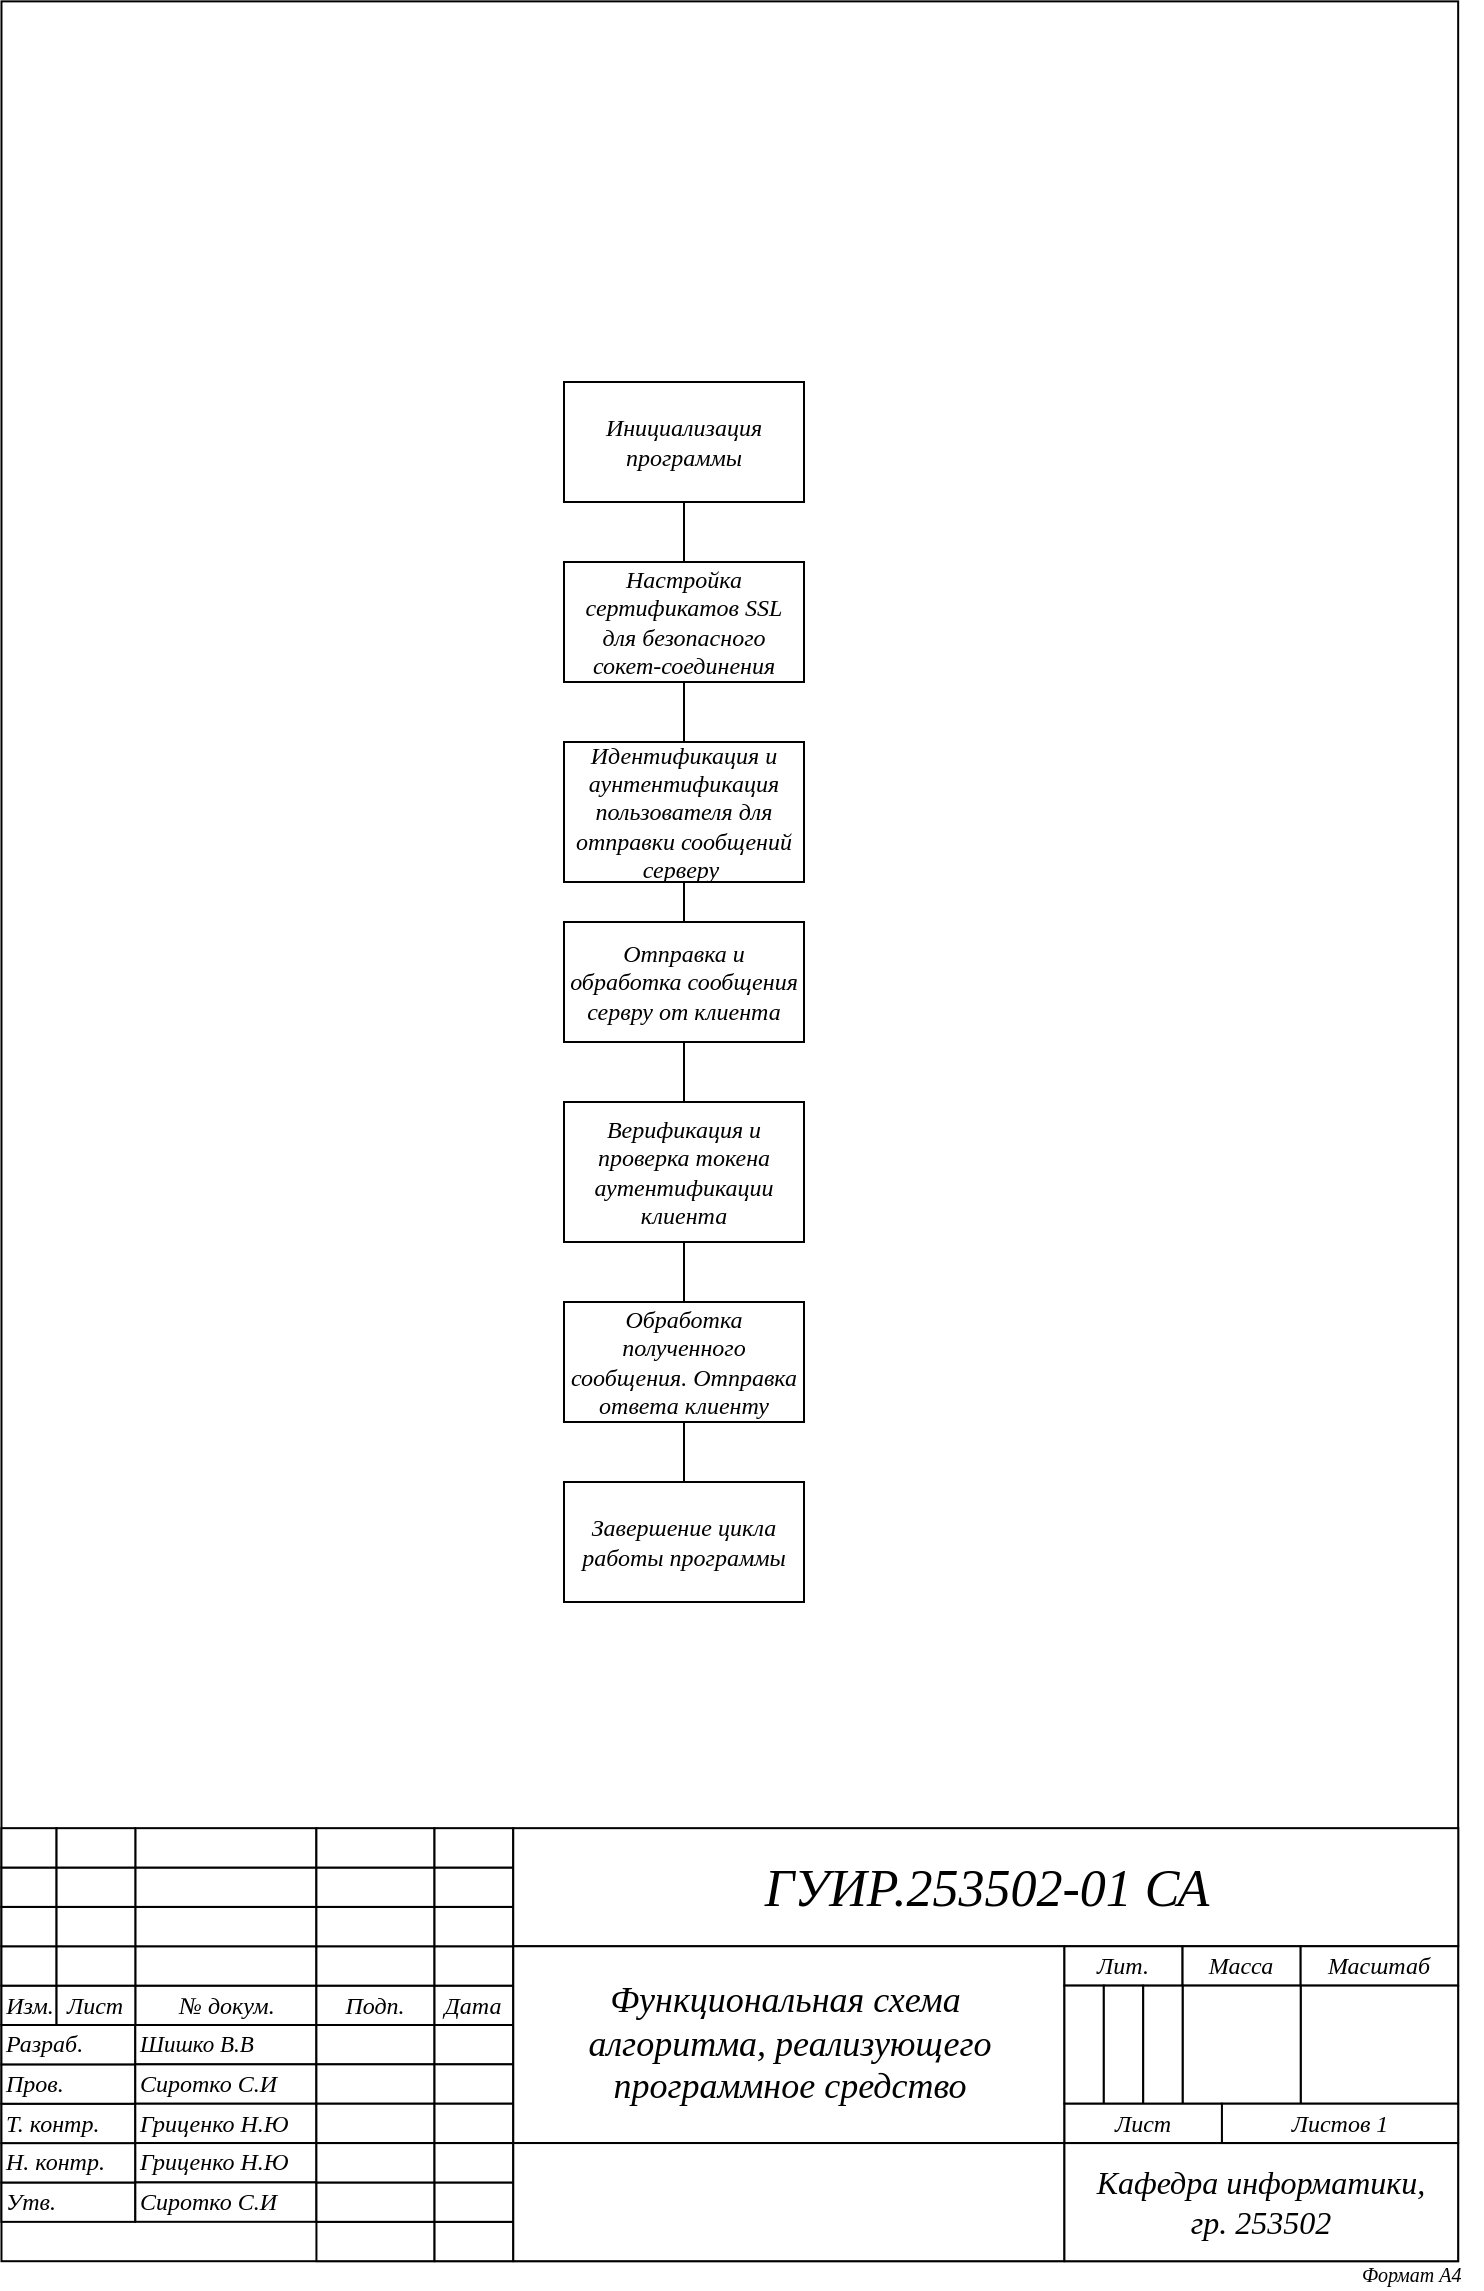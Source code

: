 <mxfile version="27.0.2" pages="2">
  <diagram name="Функциональная схема" id="aAWpBZM7LtzTCQ4hbJxO">
    <mxGraphModel dx="1158" dy="696" grid="1" gridSize="10" guides="1" tooltips="1" connect="1" arrows="1" fold="1" page="1" pageScale="1" pageWidth="827" pageHeight="1169" math="0" shadow="0">
      <root>
        <mxCell id="0" />
        <mxCell id="1" parent="0" />
        <mxCell id="QeNnaceMox0l2_mvA5aI-4" value="" style="rounded=0;whiteSpace=wrap;html=1;fillColor=none;fontFamily=GOST type B;fontStyle=2" parent="1" vertex="1">
          <mxGeometry x="78.74" y="19.685" width="728.345" height="1129.919" as="geometry" />
        </mxCell>
        <mxCell id="QeNnaceMox0l2_mvA5aI-53" value="" style="group;strokeWidth=2;fontFamily=GOST type B;fontStyle=2" parent="1" vertex="1" connectable="0">
          <mxGeometry x="78.72" y="933.08" width="740" height="216.525" as="geometry" />
        </mxCell>
        <mxCell id="QeNnaceMox0l2_mvA5aI-54" value="Утв." style="rounded=0;whiteSpace=wrap;html=1;fontFamily=GOST type B;fontStyle=2;align=left;" parent="QeNnaceMox0l2_mvA5aI-53" vertex="1">
          <mxGeometry y="177.17" width="66.929" height="19.685" as="geometry" />
        </mxCell>
        <mxCell id="QeNnaceMox0l2_mvA5aI-55" value="Н. контр." style="rounded=0;whiteSpace=wrap;html=1;fontFamily=GOST type B;fontStyle=2;align=left;" parent="QeNnaceMox0l2_mvA5aI-53" vertex="1">
          <mxGeometry x="0.02" y="157.48" width="66.929" height="19.685" as="geometry" />
        </mxCell>
        <mxCell id="QeNnaceMox0l2_mvA5aI-56" value="Т. контр." style="rounded=0;whiteSpace=wrap;html=1;fontFamily=GOST type B;fontStyle=2;align=left;" parent="QeNnaceMox0l2_mvA5aI-53" vertex="1">
          <mxGeometry y="137.78" width="66.929" height="19.685" as="geometry" />
        </mxCell>
        <mxCell id="QeNnaceMox0l2_mvA5aI-57" value="Пров." style="rounded=0;whiteSpace=wrap;html=1;fontFamily=GOST type B;fontStyle=2;align=left;" parent="QeNnaceMox0l2_mvA5aI-53" vertex="1">
          <mxGeometry y="118.1" width="66.929" height="19.685" as="geometry" />
        </mxCell>
        <mxCell id="QeNnaceMox0l2_mvA5aI-58" value="Разраб." style="rounded=0;whiteSpace=wrap;html=1;fontFamily=GOST type B;fontStyle=2;align=left;" parent="QeNnaceMox0l2_mvA5aI-53" vertex="1">
          <mxGeometry y="98.42" width="66.929" height="19.685" as="geometry" />
        </mxCell>
        <mxCell id="QeNnaceMox0l2_mvA5aI-59" value="&lt;font style=&quot;font-size: 11.5px;&quot;&gt;Шишко В.В&lt;/font&gt;" style="rounded=0;whiteSpace=wrap;html=1;fontFamily=GOST type B;fontStyle=2;align=left;" parent="QeNnaceMox0l2_mvA5aI-53" vertex="1">
          <mxGeometry x="66.93" y="98.41" width="90.551" height="19.685" as="geometry" />
        </mxCell>
        <mxCell id="QeNnaceMox0l2_mvA5aI-60" value="Сиротко C.И" style="rounded=0;whiteSpace=wrap;html=1;fontFamily=GOST type B;fontStyle=2;align=left;" parent="QeNnaceMox0l2_mvA5aI-53" vertex="1">
          <mxGeometry x="66.93" y="118.09" width="90.551" height="19.685" as="geometry" />
        </mxCell>
        <mxCell id="QeNnaceMox0l2_mvA5aI-61" value="Гриценко Н.Ю" style="rounded=0;whiteSpace=wrap;html=1;fontFamily=GOST type B;fontStyle=2;align=left;" parent="QeNnaceMox0l2_mvA5aI-53" vertex="1">
          <mxGeometry x="66.93" y="137.79" width="90.551" height="19.685" as="geometry" />
        </mxCell>
        <mxCell id="QeNnaceMox0l2_mvA5aI-62" value="&lt;font style=&quot;font-size: 12px;&quot;&gt;Гриценко Н.Ю&lt;/font&gt;" style="rounded=0;whiteSpace=wrap;html=1;fontSize=10;fontFamily=GOST type B;fontStyle=2;align=left;" parent="QeNnaceMox0l2_mvA5aI-53" vertex="1">
          <mxGeometry x="66.95" y="157.45" width="90.551" height="19.685" as="geometry" />
        </mxCell>
        <mxCell id="QeNnaceMox0l2_mvA5aI-63" value="Сиротко C.И" style="rounded=0;whiteSpace=wrap;html=1;fontFamily=GOST type B;fontStyle=2;align=left;" parent="QeNnaceMox0l2_mvA5aI-53" vertex="1">
          <mxGeometry x="66.95" y="177.14" width="90.551" height="19.685" as="geometry" />
        </mxCell>
        <mxCell id="QeNnaceMox0l2_mvA5aI-64" value="" style="rounded=0;whiteSpace=wrap;html=1;fontFamily=GOST type B;fontStyle=2;align=left;" parent="QeNnaceMox0l2_mvA5aI-53" vertex="1">
          <mxGeometry x="157.5" y="196.82" width="59.055" height="19.685" as="geometry" />
        </mxCell>
        <mxCell id="QeNnaceMox0l2_mvA5aI-65" value="" style="rounded=0;whiteSpace=wrap;html=1;fontFamily=GOST type B;fontStyle=2;align=left;" parent="QeNnaceMox0l2_mvA5aI-53" vertex="1">
          <mxGeometry x="157.48" y="98.41" width="59.055" height="19.685" as="geometry" />
        </mxCell>
        <mxCell id="QeNnaceMox0l2_mvA5aI-66" value="" style="rounded=0;whiteSpace=wrap;html=1;fontFamily=GOST type B;fontStyle=2;align=left;" parent="QeNnaceMox0l2_mvA5aI-53" vertex="1">
          <mxGeometry x="157.48" y="118.09" width="59.055" height="19.685" as="geometry" />
        </mxCell>
        <mxCell id="QeNnaceMox0l2_mvA5aI-67" value="" style="rounded=0;whiteSpace=wrap;html=1;fontFamily=GOST type B;fontStyle=2;align=left;" parent="QeNnaceMox0l2_mvA5aI-53" vertex="1">
          <mxGeometry x="157.48" y="137.79" width="59.055" height="19.685" as="geometry" />
        </mxCell>
        <mxCell id="QeNnaceMox0l2_mvA5aI-68" value="" style="rounded=0;whiteSpace=wrap;html=1;fontFamily=GOST type B;fontStyle=2;align=left;" parent="QeNnaceMox0l2_mvA5aI-53" vertex="1">
          <mxGeometry x="157.5" y="177.15" width="59.055" height="19.685" as="geometry" />
        </mxCell>
        <mxCell id="QeNnaceMox0l2_mvA5aI-69" value="" style="rounded=0;whiteSpace=wrap;html=1;fontFamily=GOST type B;fontStyle=2;align=left;" parent="QeNnaceMox0l2_mvA5aI-53" vertex="1">
          <mxGeometry x="216.55" y="196.82" width="39.37" height="19.685" as="geometry" />
        </mxCell>
        <mxCell id="QeNnaceMox0l2_mvA5aI-70" value="" style="rounded=0;whiteSpace=wrap;html=1;fontFamily=GOST type B;fontStyle=2;align=left;" parent="QeNnaceMox0l2_mvA5aI-53" vertex="1">
          <mxGeometry x="216.53" y="98.41" width="39.37" height="19.685" as="geometry" />
        </mxCell>
        <mxCell id="QeNnaceMox0l2_mvA5aI-71" value="" style="rounded=0;whiteSpace=wrap;html=1;fontFamily=GOST type B;fontStyle=2;align=left;" parent="QeNnaceMox0l2_mvA5aI-53" vertex="1">
          <mxGeometry x="216.53" y="118.09" width="39.37" height="19.685" as="geometry" />
        </mxCell>
        <mxCell id="QeNnaceMox0l2_mvA5aI-72" value="" style="rounded=0;whiteSpace=wrap;html=1;fontFamily=GOST type B;fontStyle=2;align=left;" parent="QeNnaceMox0l2_mvA5aI-53" vertex="1">
          <mxGeometry x="216.53" y="137.79" width="39.37" height="19.685" as="geometry" />
        </mxCell>
        <mxCell id="QeNnaceMox0l2_mvA5aI-73" value="" style="rounded=0;whiteSpace=wrap;html=1;fontFamily=GOST type B;fontStyle=2;align=left;" parent="QeNnaceMox0l2_mvA5aI-53" vertex="1">
          <mxGeometry x="216.55" y="177.15" width="39.37" height="19.685" as="geometry" />
        </mxCell>
        <mxCell id="QeNnaceMox0l2_mvA5aI-74" value="№ докум." style="rounded=0;whiteSpace=wrap;html=1;fontFamily=GOST type B;fontStyle=2;align=center;" parent="QeNnaceMox0l2_mvA5aI-53" vertex="1">
          <mxGeometry x="66.93" y="78.73" width="90.551" height="19.685" as="geometry" />
        </mxCell>
        <mxCell id="QeNnaceMox0l2_mvA5aI-75" value="Подп." style="rounded=0;whiteSpace=wrap;html=1;fontFamily=GOST type B;fontStyle=2;align=center;" parent="QeNnaceMox0l2_mvA5aI-53" vertex="1">
          <mxGeometry x="157.48" y="78.73" width="59.055" height="19.685" as="geometry" />
        </mxCell>
        <mxCell id="QeNnaceMox0l2_mvA5aI-76" value="Дата" style="rounded=0;whiteSpace=wrap;html=1;fontFamily=GOST type B;fontStyle=2;align=center;" parent="QeNnaceMox0l2_mvA5aI-53" vertex="1">
          <mxGeometry x="216.53" y="78.73" width="39.37" height="19.685" as="geometry" />
        </mxCell>
        <mxCell id="QeNnaceMox0l2_mvA5aI-77" value="" style="rounded=0;whiteSpace=wrap;html=1;fontFamily=GOST type B;fontStyle=2;align=left;" parent="QeNnaceMox0l2_mvA5aI-53" vertex="1">
          <mxGeometry x="66.93" y="59.05" width="90.551" height="19.685" as="geometry" />
        </mxCell>
        <mxCell id="QeNnaceMox0l2_mvA5aI-78" value="" style="rounded=0;whiteSpace=wrap;html=1;fontFamily=GOST type B;fontStyle=2;align=left;" parent="QeNnaceMox0l2_mvA5aI-53" vertex="1">
          <mxGeometry x="157.48" y="59.05" width="59.055" height="19.685" as="geometry" />
        </mxCell>
        <mxCell id="QeNnaceMox0l2_mvA5aI-79" value="" style="rounded=0;whiteSpace=wrap;html=1;fontFamily=GOST type B;fontStyle=2;align=left;" parent="QeNnaceMox0l2_mvA5aI-53" vertex="1">
          <mxGeometry x="216.53" y="59.05" width="39.37" height="19.685" as="geometry" />
        </mxCell>
        <mxCell id="QeNnaceMox0l2_mvA5aI-80" value="" style="rounded=0;whiteSpace=wrap;html=1;fontFamily=GOST type B;fontStyle=2;align=left;" parent="QeNnaceMox0l2_mvA5aI-53" vertex="1">
          <mxGeometry x="66.93" y="39.37" width="90.551" height="19.685" as="geometry" />
        </mxCell>
        <mxCell id="QeNnaceMox0l2_mvA5aI-81" value="" style="rounded=0;whiteSpace=wrap;html=1;fontFamily=GOST type B;fontStyle=2;align=left;" parent="QeNnaceMox0l2_mvA5aI-53" vertex="1">
          <mxGeometry x="157.48" y="39.37" width="59.055" height="19.685" as="geometry" />
        </mxCell>
        <mxCell id="QeNnaceMox0l2_mvA5aI-82" value="" style="rounded=0;whiteSpace=wrap;html=1;fontFamily=GOST type B;fontStyle=2;align=left;" parent="QeNnaceMox0l2_mvA5aI-53" vertex="1">
          <mxGeometry x="216.53" y="39.37" width="39.37" height="19.685" as="geometry" />
        </mxCell>
        <mxCell id="QeNnaceMox0l2_mvA5aI-83" value="Изм." style="rounded=0;whiteSpace=wrap;html=1;fontFamily=GOST type B;fontStyle=2;align=center;" parent="QeNnaceMox0l2_mvA5aI-53" vertex="1">
          <mxGeometry y="78.73" width="27.559" height="19.685" as="geometry" />
        </mxCell>
        <mxCell id="QeNnaceMox0l2_mvA5aI-84" value="Лист" style="rounded=0;whiteSpace=wrap;html=1;fontFamily=GOST type B;fontStyle=2;align=center;" parent="QeNnaceMox0l2_mvA5aI-53" vertex="1">
          <mxGeometry x="27.56" y="78.73" width="39.37" height="19.685" as="geometry" />
        </mxCell>
        <mxCell id="QeNnaceMox0l2_mvA5aI-85" value="" style="rounded=0;whiteSpace=wrap;html=1;fontFamily=GOST type B;fontStyle=2;align=left;" parent="QeNnaceMox0l2_mvA5aI-53" vertex="1">
          <mxGeometry y="59.05" width="27.559" height="19.685" as="geometry" />
        </mxCell>
        <mxCell id="QeNnaceMox0l2_mvA5aI-86" value="" style="rounded=0;whiteSpace=wrap;html=1;fontFamily=GOST type B;fontStyle=2;align=left;" parent="QeNnaceMox0l2_mvA5aI-53" vertex="1">
          <mxGeometry x="27.56" y="59.05" width="39.37" height="19.685" as="geometry" />
        </mxCell>
        <mxCell id="QeNnaceMox0l2_mvA5aI-87" value="" style="rounded=0;whiteSpace=wrap;html=1;fontFamily=GOST type B;fontStyle=2;align=left;" parent="QeNnaceMox0l2_mvA5aI-53" vertex="1">
          <mxGeometry y="39.37" width="27.559" height="19.685" as="geometry" />
        </mxCell>
        <mxCell id="QeNnaceMox0l2_mvA5aI-88" value="" style="rounded=0;whiteSpace=wrap;html=1;fontFamily=GOST type B;fontStyle=2;align=left;" parent="QeNnaceMox0l2_mvA5aI-53" vertex="1">
          <mxGeometry x="27.56" y="39.37" width="39.37" height="19.685" as="geometry" />
        </mxCell>
        <mxCell id="QeNnaceMox0l2_mvA5aI-91" value="" style="rounded=0;whiteSpace=wrap;html=1;fontFamily=GOST type B;fontStyle=2;align=left;" parent="QeNnaceMox0l2_mvA5aI-53" vertex="1">
          <mxGeometry x="157.48" y="157.47" width="59.055" height="19.685" as="geometry" />
        </mxCell>
        <mxCell id="QeNnaceMox0l2_mvA5aI-92" value="" style="rounded=0;whiteSpace=wrap;html=1;fontFamily=GOST type B;fontStyle=2;align=left;" parent="QeNnaceMox0l2_mvA5aI-53" vertex="1">
          <mxGeometry x="216.53" y="157.47" width="39.37" height="19.685" as="geometry" />
        </mxCell>
        <mxCell id="QeNnaceMox0l2_mvA5aI-93" value="" style="rounded=0;whiteSpace=wrap;html=1;fontFamily=GOST type B;fontStyle=2;align=left;" parent="QeNnaceMox0l2_mvA5aI-53" vertex="1">
          <mxGeometry x="66.93" y="19.68" width="90.551" height="19.685" as="geometry" />
        </mxCell>
        <mxCell id="QeNnaceMox0l2_mvA5aI-94" value="" style="rounded=0;whiteSpace=wrap;html=1;fontFamily=GOST type B;fontStyle=2;align=left;" parent="QeNnaceMox0l2_mvA5aI-53" vertex="1">
          <mxGeometry x="157.48" y="19.68" width="59.055" height="19.685" as="geometry" />
        </mxCell>
        <mxCell id="QeNnaceMox0l2_mvA5aI-95" value="" style="rounded=0;whiteSpace=wrap;html=1;fontFamily=GOST type B;fontStyle=2;align=left;" parent="QeNnaceMox0l2_mvA5aI-53" vertex="1">
          <mxGeometry x="216.53" y="19.68" width="39.37" height="19.685" as="geometry" />
        </mxCell>
        <mxCell id="QeNnaceMox0l2_mvA5aI-96" value="" style="rounded=0;whiteSpace=wrap;html=1;fontFamily=GOST type B;fontStyle=2;align=left;" parent="QeNnaceMox0l2_mvA5aI-53" vertex="1">
          <mxGeometry x="66.93" width="90.551" height="19.685" as="geometry" />
        </mxCell>
        <mxCell id="QeNnaceMox0l2_mvA5aI-97" value="" style="rounded=0;whiteSpace=wrap;html=1;fontFamily=GOST type B;fontStyle=2;align=left;" parent="QeNnaceMox0l2_mvA5aI-53" vertex="1">
          <mxGeometry x="157.48" width="59.055" height="19.685" as="geometry" />
        </mxCell>
        <mxCell id="QeNnaceMox0l2_mvA5aI-98" value="" style="rounded=0;whiteSpace=wrap;html=1;fontFamily=GOST type B;fontStyle=2;align=left;" parent="QeNnaceMox0l2_mvA5aI-53" vertex="1">
          <mxGeometry x="216.53" width="39.37" height="19.685" as="geometry" />
        </mxCell>
        <mxCell id="QeNnaceMox0l2_mvA5aI-99" value="" style="rounded=0;whiteSpace=wrap;html=1;fontFamily=GOST type B;fontStyle=2;align=left;" parent="QeNnaceMox0l2_mvA5aI-53" vertex="1">
          <mxGeometry y="19.68" width="27.559" height="19.685" as="geometry" />
        </mxCell>
        <mxCell id="QeNnaceMox0l2_mvA5aI-100" value="" style="rounded=0;whiteSpace=wrap;html=1;fontFamily=GOST type B;fontStyle=2;align=left;" parent="QeNnaceMox0l2_mvA5aI-53" vertex="1">
          <mxGeometry x="27.56" y="19.68" width="39.37" height="19.685" as="geometry" />
        </mxCell>
        <mxCell id="QeNnaceMox0l2_mvA5aI-101" value="" style="rounded=0;whiteSpace=wrap;html=1;fontFamily=GOST type B;fontStyle=2;align=left;" parent="QeNnaceMox0l2_mvA5aI-53" vertex="1">
          <mxGeometry width="27.559" height="19.685" as="geometry" />
        </mxCell>
        <mxCell id="QeNnaceMox0l2_mvA5aI-102" value="" style="rounded=0;whiteSpace=wrap;html=1;fontFamily=GOST type B;fontStyle=2;align=left;" parent="QeNnaceMox0l2_mvA5aI-53" vertex="1">
          <mxGeometry x="27.56" width="39.37" height="19.685" as="geometry" />
        </mxCell>
        <mxCell id="QeNnaceMox0l2_mvA5aI-103" value="&lt;font style=&quot;font-size: 26px;&quot;&gt;ГУИР.253502-01 СА&lt;/font&gt;" style="rounded=0;whiteSpace=wrap;html=1;fontFamily=GOST type B;fontStyle=2;align=center;" parent="QeNnaceMox0l2_mvA5aI-53" vertex="1">
          <mxGeometry x="255.9" width="472.5" height="59.06" as="geometry" />
        </mxCell>
        <mxCell id="QeNnaceMox0l2_mvA5aI-104" value="&lt;span style=&quot;text-align: start;&quot; lang=&quot;RU&quot;&gt;&lt;font style=&quot;font-size: 18px;&quot;&gt;Функциональная схема&amp;nbsp;&lt;/font&gt;&lt;/span&gt;&lt;div&gt;&lt;span style=&quot;text-align: start;&quot; lang=&quot;RU&quot;&gt;&lt;font style=&quot;font-size: 18px;&quot;&gt;алгоритма, реализующего программное средство&lt;/font&gt;&lt;/span&gt;&lt;span style=&quot;font-size: medium; text-align: start;&quot;&gt;&lt;/span&gt;&lt;/div&gt;" style="rounded=0;whiteSpace=wrap;html=1;fontFamily=GOST type B;fontStyle=2;align=center;" parent="QeNnaceMox0l2_mvA5aI-53" vertex="1">
          <mxGeometry x="255.92" y="59.05" width="275.59" height="98.425" as="geometry" />
        </mxCell>
        <mxCell id="QeNnaceMox0l2_mvA5aI-105" value="" style="rounded=0;whiteSpace=wrap;html=1;fontFamily=GOST type B;fontStyle=2;align=center;" parent="QeNnaceMox0l2_mvA5aI-53" vertex="1">
          <mxGeometry x="255.92" y="157.45" width="275.59" height="59.055" as="geometry" />
        </mxCell>
        <mxCell id="QeNnaceMox0l2_mvA5aI-107" value="&lt;font&gt;Лит.&lt;/font&gt;" style="rounded=0;whiteSpace=wrap;html=1;fontFamily=GOST type B;fontStyle=2;align=center;" parent="QeNnaceMox0l2_mvA5aI-53" vertex="1">
          <mxGeometry x="531.49" y="59.05" width="59.055" height="19.685" as="geometry" />
        </mxCell>
        <mxCell id="QeNnaceMox0l2_mvA5aI-108" value="&lt;font&gt;Масса&lt;/font&gt;" style="rounded=0;whiteSpace=wrap;html=1;fontFamily=GOST type B;fontStyle=2;align=center;" parent="QeNnaceMox0l2_mvA5aI-53" vertex="1">
          <mxGeometry x="590.57" y="59.04" width="59.055" height="19.685" as="geometry" />
        </mxCell>
        <mxCell id="QeNnaceMox0l2_mvA5aI-109" value="&lt;font&gt;Масштаб&lt;/font&gt;" style="rounded=0;whiteSpace=wrap;html=1;fontFamily=GOST type B;fontStyle=2;align=center;" parent="QeNnaceMox0l2_mvA5aI-53" vertex="1">
          <mxGeometry x="649.61" y="59.04" width="78.74" height="19.685" as="geometry" />
        </mxCell>
        <mxCell id="QeNnaceMox0l2_mvA5aI-110" value="" style="rounded=0;whiteSpace=wrap;html=1;fontFamily=GOST type B;fontStyle=2;align=center;fontSize=14;" parent="QeNnaceMox0l2_mvA5aI-53" vertex="1">
          <mxGeometry x="649.6" y="78.72" width="78.74" height="59.055" as="geometry" />
        </mxCell>
        <mxCell id="QeNnaceMox0l2_mvA5aI-111" value="" style="rounded=0;whiteSpace=wrap;html=1;fontFamily=GOST type B;fontStyle=2;align=center;" parent="QeNnaceMox0l2_mvA5aI-53" vertex="1">
          <mxGeometry x="590.57" y="78.72" width="59.055" height="59.055" as="geometry" />
        </mxCell>
        <mxCell id="QeNnaceMox0l2_mvA5aI-112" value="" style="rounded=0;whiteSpace=wrap;html=1;fontFamily=GOST type B;fontStyle=2;align=center;" parent="QeNnaceMox0l2_mvA5aI-53" vertex="1">
          <mxGeometry x="531.49" y="78.72" width="19.685" height="59.055" as="geometry" />
        </mxCell>
        <mxCell id="QeNnaceMox0l2_mvA5aI-113" value="" style="rounded=0;whiteSpace=wrap;html=1;fontFamily=GOST type B;fontStyle=2;align=center;" parent="QeNnaceMox0l2_mvA5aI-53" vertex="1">
          <mxGeometry x="551.2" y="78.72" width="19.685" height="59.055" as="geometry" />
        </mxCell>
        <mxCell id="QeNnaceMox0l2_mvA5aI-114" value="" style="rounded=0;whiteSpace=wrap;html=1;fontFamily=GOST type B;fontStyle=2;align=center;" parent="QeNnaceMox0l2_mvA5aI-53" vertex="1">
          <mxGeometry x="570.89" y="78.74" width="19.685" height="59.055" as="geometry" />
        </mxCell>
        <mxCell id="QeNnaceMox0l2_mvA5aI-115" value="&lt;font&gt;Лист&lt;/font&gt;" style="rounded=0;whiteSpace=wrap;html=1;fontFamily=GOST type B;fontStyle=2;align=center;" parent="QeNnaceMox0l2_mvA5aI-53" vertex="1">
          <mxGeometry x="531.52" y="137.79" width="78.74" height="19.685" as="geometry" />
        </mxCell>
        <mxCell id="QeNnaceMox0l2_mvA5aI-116" value="&lt;font&gt;Листов 1&lt;/font&gt;" style="rounded=0;whiteSpace=wrap;html=1;fontFamily=GOST type B;fontStyle=2;align=center;" parent="QeNnaceMox0l2_mvA5aI-53" vertex="1">
          <mxGeometry x="610.25" y="137.77" width="118.11" height="19.68" as="geometry" />
        </mxCell>
        <mxCell id="QeNnaceMox0l2_mvA5aI-117" value="&lt;font style=&quot;font-size: 16px;&quot;&gt;Кафедра информатики, &lt;br&gt;гр. 253502&lt;/font&gt;" style="rounded=0;whiteSpace=wrap;html=1;fontFamily=GOST type B;fontStyle=2;align=center;" parent="QeNnaceMox0l2_mvA5aI-53" vertex="1">
          <mxGeometry x="531.49" y="157.47" width="196.85" height="59.055" as="geometry" />
        </mxCell>
        <mxCell id="QeNnaceMox0l2_mvA5aI-121" value="&lt;div style=&quot;text-align: center;&quot;&gt;&lt;span style=&quot;background-color: transparent; color: light-dark(rgb(0, 0, 0), rgb(255, 255, 255));&quot;&gt;&lt;font style=&quot;font-size: 10px;&quot; face=&quot;Gost Type B&quot;&gt;&lt;i style=&quot;&quot;&gt;Формат А4&lt;/i&gt;&lt;/font&gt;&lt;/span&gt;&lt;/div&gt;" style="text;whiteSpace=wrap;html=1;fontFamily=GOST type B;fontSize=12;fontColor=default;" parent="1" vertex="1">
          <mxGeometry x="757.09" y="1142" width="53.91" height="19" as="geometry" />
        </mxCell>
        <mxCell id="hL6pINEp1dXcC_nj_3tN-85" style="edgeStyle=orthogonalEdgeStyle;rounded=0;orthogonalLoop=1;jettySize=auto;html=1;exitX=0.5;exitY=1;exitDx=0;exitDy=0;entryX=0.5;entryY=0;entryDx=0;entryDy=0;fontStyle=2;fontFamily=GOST type B;endArrow=none;startFill=0;" parent="1" source="hL6pINEp1dXcC_nj_3tN-83" target="hL6pINEp1dXcC_nj_3tN-84" edge="1">
          <mxGeometry relative="1" as="geometry" />
        </mxCell>
        <mxCell id="hL6pINEp1dXcC_nj_3tN-83" value="&lt;font&gt;&lt;span&gt;Инициализация программы&lt;/span&gt;&lt;/font&gt;" style="rounded=0;whiteSpace=wrap;html=1;fontStyle=2;fontFamily=GOST type B;" parent="1" vertex="1">
          <mxGeometry x="360" y="210" width="120" height="60" as="geometry" />
        </mxCell>
        <mxCell id="hL6pINEp1dXcC_nj_3tN-90" style="edgeStyle=orthogonalEdgeStyle;rounded=0;orthogonalLoop=1;jettySize=auto;html=1;exitX=0.5;exitY=1;exitDx=0;exitDy=0;entryX=0.5;entryY=0;entryDx=0;entryDy=0;fontStyle=2;fontFamily=GOST type B;endArrow=none;startFill=0;" parent="1" source="hL6pINEp1dXcC_nj_3tN-84" target="hL6pINEp1dXcC_nj_3tN-89" edge="1">
          <mxGeometry relative="1" as="geometry" />
        </mxCell>
        <mxCell id="hL6pINEp1dXcC_nj_3tN-84" value="Настройка сертификатов SSL для безопасного сокет-соединения" style="rounded=0;whiteSpace=wrap;html=1;fontStyle=2;fontFamily=GOST type B;" parent="1" vertex="1">
          <mxGeometry x="360" y="300" width="120" height="60" as="geometry" />
        </mxCell>
        <mxCell id="hL6pINEp1dXcC_nj_3tN-92" style="edgeStyle=orthogonalEdgeStyle;rounded=0;orthogonalLoop=1;jettySize=auto;html=1;exitX=0.5;exitY=1;exitDx=0;exitDy=0;entryX=0.5;entryY=0;entryDx=0;entryDy=0;fontStyle=2;fontFamily=GOST type B;endArrow=none;startFill=0;" parent="1" source="hL6pINEp1dXcC_nj_3tN-89" target="hL6pINEp1dXcC_nj_3tN-91" edge="1">
          <mxGeometry relative="1" as="geometry" />
        </mxCell>
        <mxCell id="hL6pINEp1dXcC_nj_3tN-89" value="Идентификация и аунтентификация пользователя для отправки сообщений серверу&amp;nbsp;" style="rounded=0;whiteSpace=wrap;html=1;fontStyle=2;fontFamily=GOST type B;" parent="1" vertex="1">
          <mxGeometry x="360" y="390" width="120" height="70" as="geometry" />
        </mxCell>
        <mxCell id="eSvinwWqIN75HFoYAdRr-3" style="edgeStyle=orthogonalEdgeStyle;rounded=0;orthogonalLoop=1;jettySize=auto;html=1;entryX=0.5;entryY=0;entryDx=0;entryDy=0;endArrow=none;startFill=0;" edge="1" parent="1" source="hL6pINEp1dXcC_nj_3tN-91" target="eSvinwWqIN75HFoYAdRr-2">
          <mxGeometry relative="1" as="geometry" />
        </mxCell>
        <mxCell id="hL6pINEp1dXcC_nj_3tN-91" value="Отправка и обработка сообщения сервру от клиента" style="rounded=0;whiteSpace=wrap;html=1;fontStyle=2;fontFamily=GOST type B;" parent="1" vertex="1">
          <mxGeometry x="360.0" y="480" width="120" height="60" as="geometry" />
        </mxCell>
        <mxCell id="eSvinwWqIN75HFoYAdRr-5" style="edgeStyle=orthogonalEdgeStyle;rounded=0;orthogonalLoop=1;jettySize=auto;html=1;entryX=0.5;entryY=0;entryDx=0;entryDy=0;endArrow=none;startFill=0;" edge="1" parent="1" source="eSvinwWqIN75HFoYAdRr-2" target="eSvinwWqIN75HFoYAdRr-4">
          <mxGeometry relative="1" as="geometry" />
        </mxCell>
        <mxCell id="eSvinwWqIN75HFoYAdRr-2" value="Верификация и проверка токена аутентификации клиента" style="rounded=0;whiteSpace=wrap;html=1;fontStyle=2;fontFamily=GOST type B;" vertex="1" parent="1">
          <mxGeometry x="360" y="570" width="120" height="70" as="geometry" />
        </mxCell>
        <mxCell id="eSvinwWqIN75HFoYAdRr-7" style="edgeStyle=orthogonalEdgeStyle;rounded=0;orthogonalLoop=1;jettySize=auto;html=1;entryX=0.5;entryY=0;entryDx=0;entryDy=0;endArrow=none;startFill=0;" edge="1" parent="1" source="eSvinwWqIN75HFoYAdRr-4" target="eSvinwWqIN75HFoYAdRr-6">
          <mxGeometry relative="1" as="geometry" />
        </mxCell>
        <mxCell id="eSvinwWqIN75HFoYAdRr-4" value="Обработка полученного сообщения. Отправка ответа клиенту" style="rounded=0;whiteSpace=wrap;html=1;fontStyle=2;fontFamily=GOST type B;" vertex="1" parent="1">
          <mxGeometry x="360.0" y="670" width="120" height="60" as="geometry" />
        </mxCell>
        <mxCell id="eSvinwWqIN75HFoYAdRr-6" value="Завершение цикла работы программы" style="rounded=0;whiteSpace=wrap;html=1;fontStyle=2;fontFamily=GOST type B;" vertex="1" parent="1">
          <mxGeometry x="360.0" y="760" width="120" height="60" as="geometry" />
        </mxCell>
      </root>
    </mxGraphModel>
  </diagram>
  <diagram name="Схема алгоритма" id="jqmgMdGXXem9CNiq-k_M">
    <mxGraphModel dx="1489" dy="894" grid="1" gridSize="10" guides="1" tooltips="1" connect="1" arrows="1" fold="1" page="1" pageScale="1" pageWidth="827" pageHeight="1169" math="0" shadow="0">
      <root>
        <mxCell id="TkMj4FX2ceQhgoEo25rc-0" />
        <mxCell id="TkMj4FX2ceQhgoEo25rc-1" parent="TkMj4FX2ceQhgoEo25rc-0" />
        <mxCell id="3pd4vklhwmIiWuA5mK2u-0" value="" style="rounded=0;whiteSpace=wrap;html=1;fillColor=none;fontFamily=GOST type B;fontStyle=2" vertex="1" parent="TkMj4FX2ceQhgoEo25rc-1">
          <mxGeometry x="78.74" y="19.685" width="728.345" height="1129.919" as="geometry" />
        </mxCell>
        <mxCell id="TkMj4FX2ceQhgoEo25rc-3" value="" style="group;strokeWidth=2;fontFamily=GOST type B;fontStyle=2" parent="TkMj4FX2ceQhgoEo25rc-1" connectable="0" vertex="1">
          <mxGeometry x="78.72" y="933.08" width="740" height="216.525" as="geometry" />
        </mxCell>
        <mxCell id="TkMj4FX2ceQhgoEo25rc-4" value="Утв." style="rounded=0;whiteSpace=wrap;html=1;fontFamily=GOST type B;fontStyle=2;align=left;" parent="TkMj4FX2ceQhgoEo25rc-3" vertex="1">
          <mxGeometry x="0.02" y="177.13" width="66.929" height="19.685" as="geometry" />
        </mxCell>
        <mxCell id="TkMj4FX2ceQhgoEo25rc-5" value="Н. контр" style="rounded=0;whiteSpace=wrap;html=1;fontFamily=GOST type B;fontStyle=2;align=left;" parent="TkMj4FX2ceQhgoEo25rc-3" vertex="1">
          <mxGeometry x="0.02" y="157.46" width="66.929" height="19.685" as="geometry" />
        </mxCell>
        <mxCell id="TkMj4FX2ceQhgoEo25rc-6" value="Т. контр." style="rounded=0;whiteSpace=wrap;html=1;fontFamily=GOST type B;fontStyle=2;align=left;" parent="TkMj4FX2ceQhgoEo25rc-3" vertex="1">
          <mxGeometry y="137.78" width="66.929" height="19.685" as="geometry" />
        </mxCell>
        <mxCell id="TkMj4FX2ceQhgoEo25rc-7" value="Пров." style="rounded=0;whiteSpace=wrap;html=1;fontFamily=GOST type B;fontStyle=2;align=left;" parent="TkMj4FX2ceQhgoEo25rc-3" vertex="1">
          <mxGeometry y="118.1" width="66.929" height="19.685" as="geometry" />
        </mxCell>
        <mxCell id="TkMj4FX2ceQhgoEo25rc-8" value="Разраб." style="rounded=0;whiteSpace=wrap;html=1;fontFamily=GOST type B;fontStyle=2;align=left;" parent="TkMj4FX2ceQhgoEo25rc-3" vertex="1">
          <mxGeometry y="98.42" width="66.929" height="19.685" as="geometry" />
        </mxCell>
        <mxCell id="TkMj4FX2ceQhgoEo25rc-9" value="&lt;font style=&quot;font-size: 11.5px;&quot;&gt;Шишко В.В&lt;/font&gt;" style="rounded=0;whiteSpace=wrap;html=1;fontFamily=GOST type B;fontStyle=2;align=left;" parent="TkMj4FX2ceQhgoEo25rc-3" vertex="1">
          <mxGeometry x="66.93" y="98.41" width="90.551" height="19.685" as="geometry" />
        </mxCell>
        <mxCell id="TkMj4FX2ceQhgoEo25rc-10" value="Сиротко С.И" style="rounded=0;whiteSpace=wrap;html=1;fontFamily=GOST type B;fontStyle=2;align=left;" parent="TkMj4FX2ceQhgoEo25rc-3" vertex="1">
          <mxGeometry x="66.93" y="118.09" width="90.551" height="19.685" as="geometry" />
        </mxCell>
        <mxCell id="TkMj4FX2ceQhgoEo25rc-11" value="Гриценко Н.Ю" style="rounded=0;whiteSpace=wrap;html=1;fontFamily=GOST type B;fontStyle=2;align=left;" parent="TkMj4FX2ceQhgoEo25rc-3" vertex="1">
          <mxGeometry x="66.93" y="137.79" width="90.551" height="19.685" as="geometry" />
        </mxCell>
        <mxCell id="TkMj4FX2ceQhgoEo25rc-12" value="&lt;font style=&quot;font-size: 12px;&quot;&gt;Гриценко Н.Ю&lt;/font&gt;" style="rounded=0;whiteSpace=wrap;html=1;fontSize=10;fontFamily=GOST type B;fontStyle=2;align=left;" parent="TkMj4FX2ceQhgoEo25rc-3" vertex="1">
          <mxGeometry x="66.93" y="157.45" width="90.551" height="19.685" as="geometry" />
        </mxCell>
        <mxCell id="TkMj4FX2ceQhgoEo25rc-13" value="Сиротко С.И" style="rounded=0;whiteSpace=wrap;html=1;fontFamily=GOST type B;fontStyle=2;align=left;" parent="TkMj4FX2ceQhgoEo25rc-3" vertex="1">
          <mxGeometry x="66.95" y="177.15" width="90.551" height="19.685" as="geometry" />
        </mxCell>
        <mxCell id="TkMj4FX2ceQhgoEo25rc-14" value="" style="rounded=0;whiteSpace=wrap;html=1;fontFamily=GOST type B;fontStyle=2;align=left;" parent="TkMj4FX2ceQhgoEo25rc-3" vertex="1">
          <mxGeometry x="157.5" y="196.82" width="59.055" height="19.685" as="geometry" />
        </mxCell>
        <mxCell id="TkMj4FX2ceQhgoEo25rc-15" value="" style="rounded=0;whiteSpace=wrap;html=1;fontFamily=GOST type B;fontStyle=2;align=left;" parent="TkMj4FX2ceQhgoEo25rc-3" vertex="1">
          <mxGeometry x="157.48" y="98.41" width="59.055" height="19.685" as="geometry" />
        </mxCell>
        <mxCell id="TkMj4FX2ceQhgoEo25rc-16" value="" style="rounded=0;whiteSpace=wrap;html=1;fontFamily=GOST type B;fontStyle=2;align=left;" parent="TkMj4FX2ceQhgoEo25rc-3" vertex="1">
          <mxGeometry x="157.48" y="118.09" width="59.055" height="19.685" as="geometry" />
        </mxCell>
        <mxCell id="TkMj4FX2ceQhgoEo25rc-17" value="" style="rounded=0;whiteSpace=wrap;html=1;fontFamily=GOST type B;fontStyle=2;align=left;" parent="TkMj4FX2ceQhgoEo25rc-3" vertex="1">
          <mxGeometry x="157.48" y="137.79" width="59.055" height="19.685" as="geometry" />
        </mxCell>
        <mxCell id="TkMj4FX2ceQhgoEo25rc-18" value="" style="rounded=0;whiteSpace=wrap;html=1;fontFamily=GOST type B;fontStyle=2;align=left;" parent="TkMj4FX2ceQhgoEo25rc-3" vertex="1">
          <mxGeometry x="157.5" y="177.15" width="59.055" height="19.685" as="geometry" />
        </mxCell>
        <mxCell id="TkMj4FX2ceQhgoEo25rc-19" value="" style="rounded=0;whiteSpace=wrap;html=1;fontFamily=GOST type B;fontStyle=2;align=left;" parent="TkMj4FX2ceQhgoEo25rc-3" vertex="1">
          <mxGeometry x="216.55" y="196.82" width="39.37" height="19.685" as="geometry" />
        </mxCell>
        <mxCell id="TkMj4FX2ceQhgoEo25rc-20" value="" style="rounded=0;whiteSpace=wrap;html=1;fontFamily=GOST type B;fontStyle=2;align=left;" parent="TkMj4FX2ceQhgoEo25rc-3" vertex="1">
          <mxGeometry x="216.53" y="98.41" width="39.37" height="19.685" as="geometry" />
        </mxCell>
        <mxCell id="TkMj4FX2ceQhgoEo25rc-21" value="" style="rounded=0;whiteSpace=wrap;html=1;fontFamily=GOST type B;fontStyle=2;align=left;" parent="TkMj4FX2ceQhgoEo25rc-3" vertex="1">
          <mxGeometry x="216.53" y="118.09" width="39.37" height="19.685" as="geometry" />
        </mxCell>
        <mxCell id="TkMj4FX2ceQhgoEo25rc-22" value="" style="rounded=0;whiteSpace=wrap;html=1;fontFamily=GOST type B;fontStyle=2;align=left;" parent="TkMj4FX2ceQhgoEo25rc-3" vertex="1">
          <mxGeometry x="216.53" y="137.79" width="39.37" height="19.685" as="geometry" />
        </mxCell>
        <mxCell id="TkMj4FX2ceQhgoEo25rc-23" value="" style="rounded=0;whiteSpace=wrap;html=1;fontFamily=GOST type B;fontStyle=2;align=left;" parent="TkMj4FX2ceQhgoEo25rc-3" vertex="1">
          <mxGeometry x="216.55" y="177.15" width="39.37" height="19.685" as="geometry" />
        </mxCell>
        <mxCell id="TkMj4FX2ceQhgoEo25rc-24" value="№ докум." style="rounded=0;whiteSpace=wrap;html=1;fontFamily=GOST type B;fontStyle=2;align=center;" parent="TkMj4FX2ceQhgoEo25rc-3" vertex="1">
          <mxGeometry x="66.93" y="78.73" width="90.551" height="19.685" as="geometry" />
        </mxCell>
        <mxCell id="TkMj4FX2ceQhgoEo25rc-25" value="Подп." style="rounded=0;whiteSpace=wrap;html=1;fontFamily=GOST type B;fontStyle=2;align=center;" parent="TkMj4FX2ceQhgoEo25rc-3" vertex="1">
          <mxGeometry x="157.48" y="78.73" width="59.055" height="19.685" as="geometry" />
        </mxCell>
        <mxCell id="TkMj4FX2ceQhgoEo25rc-26" value="Дата" style="rounded=0;whiteSpace=wrap;html=1;fontFamily=GOST type B;fontStyle=2;align=center;" parent="TkMj4FX2ceQhgoEo25rc-3" vertex="1">
          <mxGeometry x="216.53" y="78.73" width="39.37" height="19.685" as="geometry" />
        </mxCell>
        <mxCell id="TkMj4FX2ceQhgoEo25rc-27" value="" style="rounded=0;whiteSpace=wrap;html=1;fontFamily=GOST type B;fontStyle=2;align=left;" parent="TkMj4FX2ceQhgoEo25rc-3" vertex="1">
          <mxGeometry x="66.93" y="59.05" width="90.551" height="19.685" as="geometry" />
        </mxCell>
        <mxCell id="TkMj4FX2ceQhgoEo25rc-28" value="" style="rounded=0;whiteSpace=wrap;html=1;fontFamily=GOST type B;fontStyle=2;align=left;" parent="TkMj4FX2ceQhgoEo25rc-3" vertex="1">
          <mxGeometry x="157.48" y="59.05" width="59.055" height="19.685" as="geometry" />
        </mxCell>
        <mxCell id="TkMj4FX2ceQhgoEo25rc-29" value="" style="rounded=0;whiteSpace=wrap;html=1;fontFamily=GOST type B;fontStyle=2;align=left;" parent="TkMj4FX2ceQhgoEo25rc-3" vertex="1">
          <mxGeometry x="216.53" y="59.05" width="39.37" height="19.685" as="geometry" />
        </mxCell>
        <mxCell id="TkMj4FX2ceQhgoEo25rc-30" value="" style="rounded=0;whiteSpace=wrap;html=1;fontFamily=GOST type B;fontStyle=2;align=left;" parent="TkMj4FX2ceQhgoEo25rc-3" vertex="1">
          <mxGeometry x="66.93" y="39.37" width="90.551" height="19.685" as="geometry" />
        </mxCell>
        <mxCell id="TkMj4FX2ceQhgoEo25rc-31" value="" style="rounded=0;whiteSpace=wrap;html=1;fontFamily=GOST type B;fontStyle=2;align=left;" parent="TkMj4FX2ceQhgoEo25rc-3" vertex="1">
          <mxGeometry x="157.48" y="39.37" width="59.055" height="19.685" as="geometry" />
        </mxCell>
        <mxCell id="TkMj4FX2ceQhgoEo25rc-32" value="" style="rounded=0;whiteSpace=wrap;html=1;fontFamily=GOST type B;fontStyle=2;align=left;" parent="TkMj4FX2ceQhgoEo25rc-3" vertex="1">
          <mxGeometry x="216.53" y="39.37" width="39.37" height="19.685" as="geometry" />
        </mxCell>
        <mxCell id="TkMj4FX2ceQhgoEo25rc-33" value="Изм." style="rounded=0;whiteSpace=wrap;html=1;fontFamily=GOST type B;fontStyle=2;align=center;" parent="TkMj4FX2ceQhgoEo25rc-3" vertex="1">
          <mxGeometry y="78.73" width="27.559" height="19.685" as="geometry" />
        </mxCell>
        <mxCell id="TkMj4FX2ceQhgoEo25rc-34" value="Лист" style="rounded=0;whiteSpace=wrap;html=1;fontFamily=GOST type B;fontStyle=2;align=center;" parent="TkMj4FX2ceQhgoEo25rc-3" vertex="1">
          <mxGeometry x="27.56" y="78.73" width="39.37" height="19.685" as="geometry" />
        </mxCell>
        <mxCell id="TkMj4FX2ceQhgoEo25rc-35" value="" style="rounded=0;whiteSpace=wrap;html=1;fontFamily=GOST type B;fontStyle=2;align=left;" parent="TkMj4FX2ceQhgoEo25rc-3" vertex="1">
          <mxGeometry y="59.05" width="27.559" height="19.685" as="geometry" />
        </mxCell>
        <mxCell id="TkMj4FX2ceQhgoEo25rc-36" value="" style="rounded=0;whiteSpace=wrap;html=1;fontFamily=GOST type B;fontStyle=2;align=left;" parent="TkMj4FX2ceQhgoEo25rc-3" vertex="1">
          <mxGeometry x="27.56" y="59.05" width="39.37" height="19.685" as="geometry" />
        </mxCell>
        <mxCell id="TkMj4FX2ceQhgoEo25rc-37" value="" style="rounded=0;whiteSpace=wrap;html=1;fontFamily=GOST type B;fontStyle=2;align=left;" parent="TkMj4FX2ceQhgoEo25rc-3" vertex="1">
          <mxGeometry y="39.37" width="27.559" height="19.685" as="geometry" />
        </mxCell>
        <mxCell id="TkMj4FX2ceQhgoEo25rc-38" value="" style="rounded=0;whiteSpace=wrap;html=1;fontFamily=GOST type B;fontStyle=2;align=left;" parent="TkMj4FX2ceQhgoEo25rc-3" vertex="1">
          <mxGeometry x="27.56" y="39.37" width="39.37" height="19.685" as="geometry" />
        </mxCell>
        <mxCell id="TkMj4FX2ceQhgoEo25rc-41" value="" style="rounded=0;whiteSpace=wrap;html=1;fontFamily=GOST type B;fontStyle=2;align=left;" parent="TkMj4FX2ceQhgoEo25rc-3" vertex="1">
          <mxGeometry x="157.48" y="157.47" width="59.055" height="19.685" as="geometry" />
        </mxCell>
        <mxCell id="TkMj4FX2ceQhgoEo25rc-42" value="" style="rounded=0;whiteSpace=wrap;html=1;fontFamily=GOST type B;fontStyle=2;align=left;" parent="TkMj4FX2ceQhgoEo25rc-3" vertex="1">
          <mxGeometry x="216.53" y="157.47" width="39.37" height="19.685" as="geometry" />
        </mxCell>
        <mxCell id="TkMj4FX2ceQhgoEo25rc-43" value="" style="rounded=0;whiteSpace=wrap;html=1;fontFamily=GOST type B;fontStyle=2;align=left;" parent="TkMj4FX2ceQhgoEo25rc-3" vertex="1">
          <mxGeometry x="66.93" y="19.68" width="90.551" height="19.685" as="geometry" />
        </mxCell>
        <mxCell id="TkMj4FX2ceQhgoEo25rc-44" value="" style="rounded=0;whiteSpace=wrap;html=1;fontFamily=GOST type B;fontStyle=2;align=left;" parent="TkMj4FX2ceQhgoEo25rc-3" vertex="1">
          <mxGeometry x="157.48" y="19.68" width="59.055" height="19.685" as="geometry" />
        </mxCell>
        <mxCell id="TkMj4FX2ceQhgoEo25rc-45" value="" style="rounded=0;whiteSpace=wrap;html=1;fontFamily=GOST type B;fontStyle=2;align=left;" parent="TkMj4FX2ceQhgoEo25rc-3" vertex="1">
          <mxGeometry x="216.53" y="19.68" width="39.37" height="19.685" as="geometry" />
        </mxCell>
        <mxCell id="TkMj4FX2ceQhgoEo25rc-46" value="" style="rounded=0;whiteSpace=wrap;html=1;fontFamily=GOST type B;fontStyle=2;align=left;" parent="TkMj4FX2ceQhgoEo25rc-3" vertex="1">
          <mxGeometry x="66.93" width="90.551" height="19.685" as="geometry" />
        </mxCell>
        <mxCell id="TkMj4FX2ceQhgoEo25rc-47" value="" style="rounded=0;whiteSpace=wrap;html=1;fontFamily=GOST type B;fontStyle=2;align=left;" parent="TkMj4FX2ceQhgoEo25rc-3" vertex="1">
          <mxGeometry x="157.48" width="59.055" height="19.685" as="geometry" />
        </mxCell>
        <mxCell id="TkMj4FX2ceQhgoEo25rc-48" value="" style="rounded=0;whiteSpace=wrap;html=1;fontFamily=GOST type B;fontStyle=2;align=left;" parent="TkMj4FX2ceQhgoEo25rc-3" vertex="1">
          <mxGeometry x="216.53" width="39.37" height="19.685" as="geometry" />
        </mxCell>
        <mxCell id="TkMj4FX2ceQhgoEo25rc-49" value="" style="rounded=0;whiteSpace=wrap;html=1;fontFamily=GOST type B;fontStyle=2;align=left;" parent="TkMj4FX2ceQhgoEo25rc-3" vertex="1">
          <mxGeometry y="19.68" width="27.559" height="19.685" as="geometry" />
        </mxCell>
        <mxCell id="TkMj4FX2ceQhgoEo25rc-50" value="" style="rounded=0;whiteSpace=wrap;html=1;fontFamily=GOST type B;fontStyle=2;align=left;" parent="TkMj4FX2ceQhgoEo25rc-3" vertex="1">
          <mxGeometry x="27.56" y="19.68" width="39.37" height="19.685" as="geometry" />
        </mxCell>
        <mxCell id="TkMj4FX2ceQhgoEo25rc-51" value="" style="rounded=0;whiteSpace=wrap;html=1;fontFamily=GOST type B;fontStyle=2;align=left;" parent="TkMj4FX2ceQhgoEo25rc-3" vertex="1">
          <mxGeometry width="27.559" height="19.685" as="geometry" />
        </mxCell>
        <mxCell id="TkMj4FX2ceQhgoEo25rc-52" value="" style="rounded=0;whiteSpace=wrap;html=1;fontFamily=GOST type B;fontStyle=2;align=left;" parent="TkMj4FX2ceQhgoEo25rc-3" vertex="1">
          <mxGeometry x="27.56" width="39.37" height="19.685" as="geometry" />
        </mxCell>
        <mxCell id="TkMj4FX2ceQhgoEo25rc-53" value="&lt;span style=&quot;font-size: 26px;&quot;&gt;ГУИР.253502-02 СА&lt;/span&gt;" style="rounded=0;whiteSpace=wrap;html=1;fontFamily=GOST type B;fontStyle=2;align=center;" parent="TkMj4FX2ceQhgoEo25rc-3" vertex="1">
          <mxGeometry x="255.9" width="472.5" height="59.06" as="geometry" />
        </mxCell>
        <mxCell id="TkMj4FX2ceQhgoEo25rc-54" value="&lt;div style=&quot;&quot;&gt;&lt;span style=&quot;font-size: 18px;&quot;&gt;Блок-схема алгоритма,&lt;/span&gt;&lt;/div&gt;&lt;div style=&quot;&quot;&gt;&lt;span style=&quot;font-size: 18px;&quot;&gt;реализующего программное&lt;/span&gt;&lt;/div&gt;&lt;div style=&quot;&quot;&gt;&lt;span style=&quot;font-size: 18px;&quot;&gt;средство&lt;/span&gt;&lt;/div&gt;" style="rounded=0;whiteSpace=wrap;html=1;fontFamily=GOST type B;fontStyle=2;align=center;" parent="TkMj4FX2ceQhgoEo25rc-3" vertex="1">
          <mxGeometry x="255.92" y="59.05" width="275.59" height="98.425" as="geometry" />
        </mxCell>
        <mxCell id="TkMj4FX2ceQhgoEo25rc-55" value="" style="rounded=0;whiteSpace=wrap;html=1;fontFamily=GOST type B;fontStyle=2;align=center;" parent="TkMj4FX2ceQhgoEo25rc-3" vertex="1">
          <mxGeometry x="255.92" y="157.45" width="275.59" height="59.055" as="geometry" />
        </mxCell>
        <mxCell id="TkMj4FX2ceQhgoEo25rc-56" value="Лит." style="rounded=0;whiteSpace=wrap;html=1;fontFamily=GOST type B;fontStyle=2;align=center;" parent="TkMj4FX2ceQhgoEo25rc-3" vertex="1">
          <mxGeometry x="531.49" y="59.05" width="59.055" height="19.685" as="geometry" />
        </mxCell>
        <mxCell id="TkMj4FX2ceQhgoEo25rc-57" value="Масса" style="rounded=0;whiteSpace=wrap;html=1;fontFamily=GOST type B;fontStyle=2;align=center;" parent="TkMj4FX2ceQhgoEo25rc-3" vertex="1">
          <mxGeometry x="590.57" y="59.04" width="59.055" height="19.685" as="geometry" />
        </mxCell>
        <mxCell id="TkMj4FX2ceQhgoEo25rc-58" value="Масштаб" style="rounded=0;whiteSpace=wrap;html=1;fontFamily=GOST type B;fontStyle=2;align=center;" parent="TkMj4FX2ceQhgoEo25rc-3" vertex="1">
          <mxGeometry x="649.61" y="59.04" width="78.74" height="19.685" as="geometry" />
        </mxCell>
        <mxCell id="TkMj4FX2ceQhgoEo25rc-59" value="" style="rounded=0;whiteSpace=wrap;html=1;fontFamily=GOST type B;fontStyle=2;align=center;fontSize=14;" parent="TkMj4FX2ceQhgoEo25rc-3" vertex="1">
          <mxGeometry x="649.6" y="78.72" width="78.74" height="59.055" as="geometry" />
        </mxCell>
        <mxCell id="TkMj4FX2ceQhgoEo25rc-60" value="" style="rounded=0;whiteSpace=wrap;html=1;fontFamily=GOST type B;fontStyle=2;align=center;" parent="TkMj4FX2ceQhgoEo25rc-3" vertex="1">
          <mxGeometry x="590.57" y="78.72" width="59.055" height="59.055" as="geometry" />
        </mxCell>
        <mxCell id="TkMj4FX2ceQhgoEo25rc-61" value="" style="rounded=0;whiteSpace=wrap;html=1;fontFamily=GOST type B;fontStyle=2;align=center;" parent="TkMj4FX2ceQhgoEo25rc-3" vertex="1">
          <mxGeometry x="531.49" y="78.72" width="19.685" height="59.055" as="geometry" />
        </mxCell>
        <mxCell id="TkMj4FX2ceQhgoEo25rc-62" value="" style="rounded=0;whiteSpace=wrap;html=1;fontFamily=GOST type B;fontStyle=2;align=center;" parent="TkMj4FX2ceQhgoEo25rc-3" vertex="1">
          <mxGeometry x="551.2" y="78.72" width="19.685" height="59.055" as="geometry" />
        </mxCell>
        <mxCell id="TkMj4FX2ceQhgoEo25rc-63" value="" style="rounded=0;whiteSpace=wrap;html=1;fontFamily=GOST type B;fontStyle=2;align=center;" parent="TkMj4FX2ceQhgoEo25rc-3" vertex="1">
          <mxGeometry x="570.89" y="78.74" width="19.685" height="59.055" as="geometry" />
        </mxCell>
        <mxCell id="TkMj4FX2ceQhgoEo25rc-64" value="Лист" style="rounded=0;whiteSpace=wrap;html=1;fontFamily=GOST type B;fontStyle=2;align=center;" parent="TkMj4FX2ceQhgoEo25rc-3" vertex="1">
          <mxGeometry x="531.52" y="137.79" width="78.74" height="19.685" as="geometry" />
        </mxCell>
        <mxCell id="TkMj4FX2ceQhgoEo25rc-65" value="Листов 1" style="rounded=0;whiteSpace=wrap;html=1;fontFamily=GOST type B;fontStyle=2;align=center;" parent="TkMj4FX2ceQhgoEo25rc-3" vertex="1">
          <mxGeometry x="610.25" y="137.77" width="118.11" height="19.68" as="geometry" />
        </mxCell>
        <mxCell id="TkMj4FX2ceQhgoEo25rc-66" value="&lt;font style=&quot;font-size: 16px;&quot;&gt;Кафедра информатики, &lt;br&gt;гр. 253502&lt;/font&gt;" style="rounded=0;whiteSpace=wrap;html=1;fontFamily=GOST type B;fontStyle=2;align=center;" parent="TkMj4FX2ceQhgoEo25rc-3" vertex="1">
          <mxGeometry x="531.49" y="157.47" width="196.85" height="59.055" as="geometry" />
        </mxCell>
        <mxCell id="TkMj4FX2ceQhgoEo25rc-68" value="&lt;div style=&quot;text-align: center;&quot;&gt;&lt;span style=&quot;background-color: transparent; color: light-dark(rgb(0, 0, 0), rgb(255, 255, 255));&quot;&gt;&lt;font style=&quot;font-size: 10px;&quot;&gt;&lt;span style=&quot;&quot;&gt;Формат А4&lt;/span&gt;&lt;/font&gt;&lt;/span&gt;&lt;/div&gt;" style="text;whiteSpace=wrap;html=1;fontFamily=GOST type B;fontSize=12;fontColor=default;fontStyle=2" parent="TkMj4FX2ceQhgoEo25rc-1" vertex="1">
          <mxGeometry x="757.09" y="1142" width="53.91" height="19" as="geometry" />
        </mxCell>
        <mxCell id="80Xjj89y5QpeNSMO95-d-1" style="edgeStyle=orthogonalEdgeStyle;rounded=0;orthogonalLoop=1;jettySize=auto;html=1;entryX=0.5;entryY=0;entryDx=0;entryDy=0;endArrow=none;startFill=0;" edge="1" parent="TkMj4FX2ceQhgoEo25rc-1" source="AaASnMoLizg5POiReKeS-3" target="80Xjj89y5QpeNSMO95-d-0">
          <mxGeometry relative="1" as="geometry" />
        </mxCell>
        <mxCell id="AaASnMoLizg5POiReKeS-3" value="Начало" style="rounded=1;whiteSpace=wrap;html=1;fontStyle=2;fontFamily=GOST type B;" parent="TkMj4FX2ceQhgoEo25rc-1" vertex="1">
          <mxGeometry x="244" y="110" width="120" height="40" as="geometry" />
        </mxCell>
        <mxCell id="AaASnMoLizg5POiReKeS-31" value="&lt;font face=&quot;GOST type B&quot;&gt;Конец&lt;/font&gt;" style="rounded=1;whiteSpace=wrap;html=1;fontStyle=2;fontFamily=GOST type B;" parent="TkMj4FX2ceQhgoEo25rc-1" vertex="1">
          <mxGeometry x="474" y="810" width="120" height="40" as="geometry" />
        </mxCell>
        <mxCell id="80Xjj89y5QpeNSMO95-d-4" style="edgeStyle=orthogonalEdgeStyle;rounded=0;orthogonalLoop=1;jettySize=auto;html=1;entryX=0.5;entryY=0;entryDx=0;entryDy=0;endArrow=none;startFill=0;" edge="1" parent="TkMj4FX2ceQhgoEo25rc-1" source="80Xjj89y5QpeNSMO95-d-0" target="80Xjj89y5QpeNSMO95-d-3">
          <mxGeometry relative="1" as="geometry" />
        </mxCell>
        <mxCell id="80Xjj89y5QpeNSMO95-d-0" value="Инициализация" style="rounded=0;whiteSpace=wrap;html=1;fontStyle=2;fontFamily=GOST type B;" vertex="1" parent="TkMj4FX2ceQhgoEo25rc-1">
          <mxGeometry x="244" y="180" width="120" height="60" as="geometry" />
        </mxCell>
        <mxCell id="80Xjj89y5QpeNSMO95-d-6" style="edgeStyle=orthogonalEdgeStyle;rounded=0;orthogonalLoop=1;jettySize=auto;html=1;entryX=0.5;entryY=0;entryDx=0;entryDy=0;endArrow=none;startFill=0;" edge="1" parent="TkMj4FX2ceQhgoEo25rc-1" source="80Xjj89y5QpeNSMO95-d-3" target="80Xjj89y5QpeNSMO95-d-5">
          <mxGeometry relative="1" as="geometry" />
        </mxCell>
        <mxCell id="80Xjj89y5QpeNSMO95-d-3" value="&lt;div&gt;Генерация SSL-сертификатов и настройка безопасного сокет-соединения для каждого сервиса.&lt;/div&gt;" style="rounded=0;whiteSpace=wrap;html=1;fontStyle=2;fontFamily=GOST type B;" vertex="1" parent="TkMj4FX2ceQhgoEo25rc-1">
          <mxGeometry x="244" y="260" width="120" height="90" as="geometry" />
        </mxCell>
        <mxCell id="80Xjj89y5QpeNSMO95-d-8" style="edgeStyle=orthogonalEdgeStyle;rounded=0;orthogonalLoop=1;jettySize=auto;html=1;entryX=0.5;entryY=0;entryDx=0;entryDy=0;endArrow=none;startFill=0;" edge="1" parent="TkMj4FX2ceQhgoEo25rc-1" source="80Xjj89y5QpeNSMO95-d-5" target="80Xjj89y5QpeNSMO95-d-7">
          <mxGeometry relative="1" as="geometry" />
        </mxCell>
        <mxCell id="80Xjj89y5QpeNSMO95-d-5" value="Установление SSL соедниения между компонентами системы" style="rounded=0;whiteSpace=wrap;html=1;fontStyle=2;fontFamily=GOST type B;" vertex="1" parent="TkMj4FX2ceQhgoEo25rc-1">
          <mxGeometry x="244" y="370" width="120" height="60" as="geometry" />
        </mxCell>
        <mxCell id="80Xjj89y5QpeNSMO95-d-7" value="&lt;span style=&quot;font-family: &amp;quot;GOST type B&amp;quot;; font-style: italic;&quot;&gt;А&lt;/span&gt;" style="ellipse;whiteSpace=wrap;html=1;aspect=fixed;" vertex="1" parent="TkMj4FX2ceQhgoEo25rc-1">
          <mxGeometry x="281.5" y="445" width="45" height="45" as="geometry" />
        </mxCell>
        <mxCell id="80Xjj89y5QpeNSMO95-d-12" style="edgeStyle=orthogonalEdgeStyle;rounded=0;orthogonalLoop=1;jettySize=auto;html=1;entryX=0.5;entryY=0;entryDx=0;entryDy=0;endArrow=none;startFill=0;" edge="1" parent="TkMj4FX2ceQhgoEo25rc-1" source="80Xjj89y5QpeNSMO95-d-9" target="80Xjj89y5QpeNSMO95-d-11">
          <mxGeometry relative="1" as="geometry" />
        </mxCell>
        <mxCell id="80Xjj89y5QpeNSMO95-d-9" value="&lt;span style=&quot;font-family: &amp;quot;GOST type B&amp;quot;; font-style: italic;&quot;&gt;А&lt;/span&gt;" style="ellipse;whiteSpace=wrap;html=1;aspect=fixed;" vertex="1" parent="TkMj4FX2ceQhgoEo25rc-1">
          <mxGeometry x="511.5" y="105" width="45" height="45" as="geometry" />
        </mxCell>
        <mxCell id="80Xjj89y5QpeNSMO95-d-14" style="edgeStyle=orthogonalEdgeStyle;rounded=0;orthogonalLoop=1;jettySize=auto;html=1;entryX=0.5;entryY=0;entryDx=0;entryDy=0;endArrow=none;startFill=0;" edge="1" parent="TkMj4FX2ceQhgoEo25rc-1" source="80Xjj89y5QpeNSMO95-d-11" target="80Xjj89y5QpeNSMO95-d-13">
          <mxGeometry relative="1" as="geometry" />
        </mxCell>
        <mxCell id="80Xjj89y5QpeNSMO95-d-11" value="Ввод учетных данных клиента" style="rounded=0;whiteSpace=wrap;html=1;fontStyle=2;fontFamily=GOST type B;" vertex="1" parent="TkMj4FX2ceQhgoEo25rc-1">
          <mxGeometry x="474" y="170" width="120" height="60" as="geometry" />
        </mxCell>
        <mxCell id="80Xjj89y5QpeNSMO95-d-16" style="edgeStyle=orthogonalEdgeStyle;rounded=0;orthogonalLoop=1;jettySize=auto;html=1;entryX=0.5;entryY=0;entryDx=0;entryDy=0;endArrow=none;startFill=0;" edge="1" parent="TkMj4FX2ceQhgoEo25rc-1" source="80Xjj89y5QpeNSMO95-d-13" target="80Xjj89y5QpeNSMO95-d-15">
          <mxGeometry relative="1" as="geometry" />
        </mxCell>
        <mxCell id="80Xjj89y5QpeNSMO95-d-13" value="Проверка существоания пользователя." style="rounded=0;whiteSpace=wrap;html=1;fontStyle=2;fontFamily=GOST type B;" vertex="1" parent="TkMj4FX2ceQhgoEo25rc-1">
          <mxGeometry x="474" y="260" width="120" height="60" as="geometry" />
        </mxCell>
        <mxCell id="80Xjj89y5QpeNSMO95-d-19" style="edgeStyle=orthogonalEdgeStyle;rounded=0;orthogonalLoop=1;jettySize=auto;html=1;entryX=0;entryY=0.5;entryDx=0;entryDy=0;endArrow=none;startFill=0;" edge="1" parent="TkMj4FX2ceQhgoEo25rc-1" source="80Xjj89y5QpeNSMO95-d-15" target="80Xjj89y5QpeNSMO95-d-17">
          <mxGeometry relative="1" as="geometry" />
        </mxCell>
        <mxCell id="80Xjj89y5QpeNSMO95-d-23" style="edgeStyle=orthogonalEdgeStyle;rounded=0;orthogonalLoop=1;jettySize=auto;html=1;endArrow=none;startFill=0;" edge="1" parent="TkMj4FX2ceQhgoEo25rc-1" source="80Xjj89y5QpeNSMO95-d-15" target="80Xjj89y5QpeNSMO95-d-22">
          <mxGeometry relative="1" as="geometry" />
        </mxCell>
        <mxCell id="80Xjj89y5QpeNSMO95-d-15" value="&lt;span style=&quot;font-family: &amp;quot;GOST type B&amp;quot;; font-style: italic;&quot;&gt;Пользователь существует?&lt;/span&gt;" style="rhombus;whiteSpace=wrap;html=1;" vertex="1" parent="TkMj4FX2ceQhgoEo25rc-1">
          <mxGeometry x="484.5" y="340" width="99" height="80" as="geometry" />
        </mxCell>
        <mxCell id="80Xjj89y5QpeNSMO95-d-21" style="edgeStyle=orthogonalEdgeStyle;rounded=0;orthogonalLoop=1;jettySize=auto;html=1;entryX=1;entryY=0.5;entryDx=0;entryDy=0;" edge="1" parent="TkMj4FX2ceQhgoEo25rc-1" source="80Xjj89y5QpeNSMO95-d-17" target="80Xjj89y5QpeNSMO95-d-13">
          <mxGeometry relative="1" as="geometry">
            <Array as="points">
              <mxPoint x="700" y="290" />
            </Array>
          </mxGeometry>
        </mxCell>
        <mxCell id="80Xjj89y5QpeNSMO95-d-17" value="Пользователь не существует. Повторная попытка ввода&amp;nbsp;" style="rounded=0;whiteSpace=wrap;html=1;fontStyle=2;fontFamily=GOST type B;" vertex="1" parent="TkMj4FX2ceQhgoEo25rc-1">
          <mxGeometry x="630" y="350" width="120" height="60" as="geometry" />
        </mxCell>
        <mxCell id="80Xjj89y5QpeNSMO95-d-20" value="&lt;span style=&quot;font-family: &amp;quot;GOST type B&amp;quot;; font-style: italic;&quot;&gt;Нет&lt;/span&gt;" style="text;html=1;align=center;verticalAlign=middle;whiteSpace=wrap;rounded=0;" vertex="1" parent="TkMj4FX2ceQhgoEo25rc-1">
          <mxGeometry x="570" y="350" width="60" height="30" as="geometry" />
        </mxCell>
        <mxCell id="80Xjj89y5QpeNSMO95-d-25" style="edgeStyle=orthogonalEdgeStyle;rounded=0;orthogonalLoop=1;jettySize=auto;html=1;entryX=0.5;entryY=0;entryDx=0;entryDy=0;endArrow=none;startFill=0;" edge="1" parent="TkMj4FX2ceQhgoEo25rc-1" source="80Xjj89y5QpeNSMO95-d-22" target="80Xjj89y5QpeNSMO95-d-24">
          <mxGeometry relative="1" as="geometry" />
        </mxCell>
        <mxCell id="80Xjj89y5QpeNSMO95-d-22" value="Генерация и сохранение токенов аутентификации" style="rounded=0;whiteSpace=wrap;html=1;fontStyle=2;fontFamily=GOST type B;" vertex="1" parent="TkMj4FX2ceQhgoEo25rc-1">
          <mxGeometry x="474" y="445" width="120" height="60" as="geometry" />
        </mxCell>
        <mxCell id="80Xjj89y5QpeNSMO95-d-28" style="edgeStyle=orthogonalEdgeStyle;rounded=0;orthogonalLoop=1;jettySize=auto;html=1;entryX=0.5;entryY=0;entryDx=0;entryDy=0;endArrow=none;startFill=0;" edge="1" parent="TkMj4FX2ceQhgoEo25rc-1" source="80Xjj89y5QpeNSMO95-d-24" target="80Xjj89y5QpeNSMO95-d-27">
          <mxGeometry relative="1" as="geometry" />
        </mxCell>
        <mxCell id="80Xjj89y5QpeNSMO95-d-24" value="Отправка сообщения на сервер с полученным токеном. Верификация токена" style="rounded=0;whiteSpace=wrap;html=1;fontStyle=2;fontFamily=GOST type B;" vertex="1" parent="TkMj4FX2ceQhgoEo25rc-1">
          <mxGeometry x="474" y="520" width="120" height="70" as="geometry" />
        </mxCell>
        <mxCell id="80Xjj89y5QpeNSMO95-d-32" style="edgeStyle=orthogonalEdgeStyle;rounded=0;orthogonalLoop=1;jettySize=auto;html=1;entryX=0.5;entryY=0;entryDx=0;entryDy=0;endArrow=none;startFill=0;" edge="1" parent="TkMj4FX2ceQhgoEo25rc-1" source="80Xjj89y5QpeNSMO95-d-27" target="80Xjj89y5QpeNSMO95-d-29">
          <mxGeometry relative="1" as="geometry" />
        </mxCell>
        <mxCell id="80Xjj89y5QpeNSMO95-d-36" style="edgeStyle=orthogonalEdgeStyle;rounded=0;orthogonalLoop=1;jettySize=auto;html=1;entryX=0;entryY=0.5;entryDx=0;entryDy=0;endArrow=none;startFill=0;" edge="1" parent="TkMj4FX2ceQhgoEo25rc-1" source="80Xjj89y5QpeNSMO95-d-27" target="80Xjj89y5QpeNSMO95-d-35">
          <mxGeometry relative="1" as="geometry" />
        </mxCell>
        <mxCell id="80Xjj89y5QpeNSMO95-d-27" value="&lt;font face=&quot;GOST type B&quot;&gt;&lt;i&gt;Жизнь токена истекла?&lt;/i&gt;&lt;/font&gt;" style="rhombus;whiteSpace=wrap;html=1;" vertex="1" parent="TkMj4FX2ceQhgoEo25rc-1">
          <mxGeometry x="484.5" y="610" width="99" height="80" as="geometry" />
        </mxCell>
        <mxCell id="80Xjj89y5QpeNSMO95-d-38" style="edgeStyle=orthogonalEdgeStyle;rounded=0;orthogonalLoop=1;jettySize=auto;html=1;entryX=0.5;entryY=0;entryDx=0;entryDy=0;endArrow=none;startFill=0;" edge="1" parent="TkMj4FX2ceQhgoEo25rc-1" source="80Xjj89y5QpeNSMO95-d-29" target="AaASnMoLizg5POiReKeS-31">
          <mxGeometry relative="1" as="geometry" />
        </mxCell>
        <mxCell id="80Xjj89y5QpeNSMO95-d-29" value="&amp;nbsp;Отправка сообщения на сервер и возврат ответа" style="rounded=0;whiteSpace=wrap;html=1;fontStyle=2;fontFamily=GOST type B;" vertex="1" parent="TkMj4FX2ceQhgoEo25rc-1">
          <mxGeometry x="474" y="710" width="120" height="70" as="geometry" />
        </mxCell>
        <mxCell id="80Xjj89y5QpeNSMO95-d-33" value="&lt;span style=&quot;font-family: &amp;quot;GOST type B&amp;quot;; font-style: italic;&quot;&gt;Да&lt;/span&gt;" style="text;html=1;align=center;verticalAlign=middle;whiteSpace=wrap;rounded=0;" vertex="1" parent="TkMj4FX2ceQhgoEo25rc-1">
          <mxGeometry x="523.5" y="415" width="60" height="30" as="geometry" />
        </mxCell>
        <mxCell id="80Xjj89y5QpeNSMO95-d-34" value="&lt;span style=&quot;font-family: &amp;quot;GOST type B&amp;quot;; font-style: italic;&quot;&gt;Да&lt;/span&gt;" style="text;html=1;align=center;verticalAlign=middle;whiteSpace=wrap;rounded=0;" vertex="1" parent="TkMj4FX2ceQhgoEo25rc-1">
          <mxGeometry x="523.5" y="680" width="60" height="30" as="geometry" />
        </mxCell>
        <mxCell id="80Xjj89y5QpeNSMO95-d-37" style="edgeStyle=orthogonalEdgeStyle;rounded=0;orthogonalLoop=1;jettySize=auto;html=1;exitX=0.5;exitY=0;exitDx=0;exitDy=0;entryX=1;entryY=0.5;entryDx=0;entryDy=0;" edge="1" parent="TkMj4FX2ceQhgoEo25rc-1" source="80Xjj89y5QpeNSMO95-d-35" target="80Xjj89y5QpeNSMO95-d-24">
          <mxGeometry relative="1" as="geometry" />
        </mxCell>
        <mxCell id="80Xjj89y5QpeNSMO95-d-35" value="Генерация токена" style="rounded=0;whiteSpace=wrap;html=1;fontStyle=2;fontFamily=GOST type B;" vertex="1" parent="TkMj4FX2ceQhgoEo25rc-1">
          <mxGeometry x="637.09" y="615" width="120" height="70" as="geometry" />
        </mxCell>
        <mxCell id="80Xjj89y5QpeNSMO95-d-39" value="&lt;span style=&quot;font-family: &amp;quot;GOST type B&amp;quot;; font-style: italic;&quot;&gt;Нет&lt;/span&gt;" style="text;html=1;align=center;verticalAlign=middle;whiteSpace=wrap;rounded=0;" vertex="1" parent="TkMj4FX2ceQhgoEo25rc-1">
          <mxGeometry x="577.09" y="620" width="60" height="30" as="geometry" />
        </mxCell>
      </root>
    </mxGraphModel>
  </diagram>
</mxfile>
